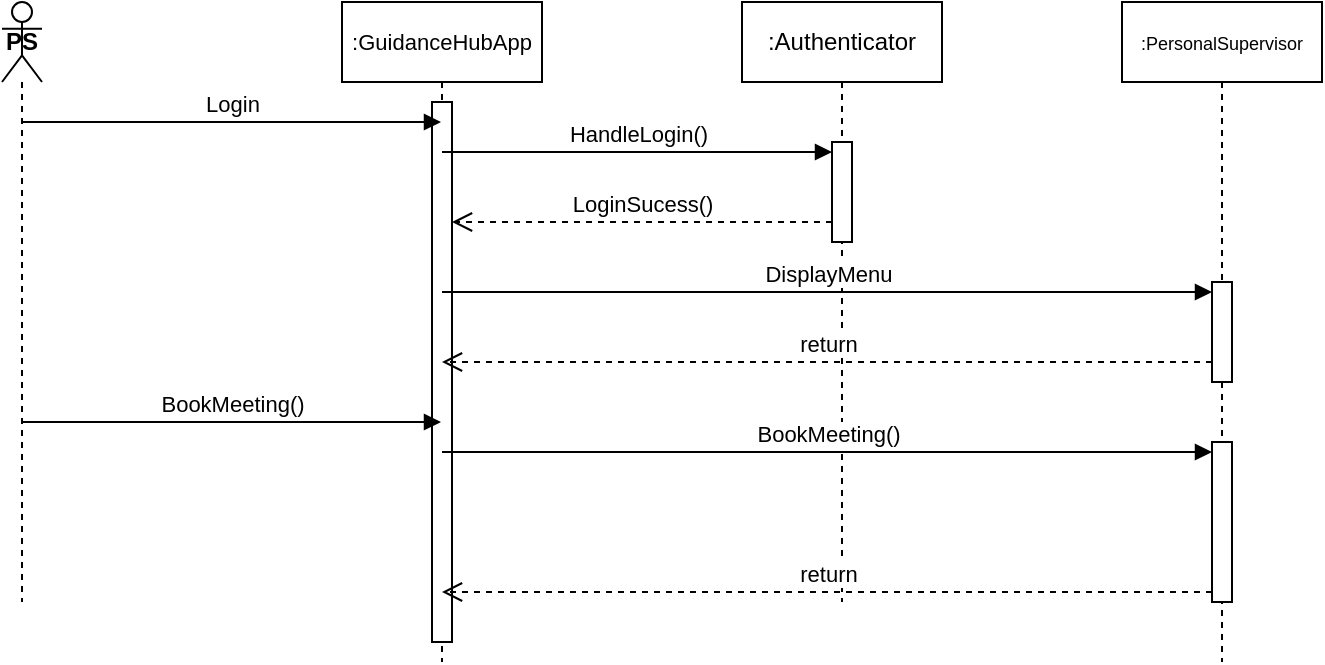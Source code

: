 <mxfile version="24.8.6">
  <diagram name="Page-1" id="cveSuQsT03bHkt9l-vRi">
    <mxGraphModel dx="1194" dy="535" grid="1" gridSize="10" guides="1" tooltips="1" connect="1" arrows="1" fold="1" page="1" pageScale="1" pageWidth="850" pageHeight="1100" math="0" shadow="0">
      <root>
        <mxCell id="0" />
        <mxCell id="1" parent="0" />
        <mxCell id="U-_G4VdXuvLNX7Pdqzyl-1" value="&lt;font style=&quot;font-size: 11px;&quot;&gt;:GuidanceHubApp&lt;/font&gt;" style="shape=umlLifeline;perimeter=lifelinePerimeter;whiteSpace=wrap;html=1;container=1;dropTarget=0;collapsible=0;recursiveResize=0;outlineConnect=0;portConstraint=eastwest;newEdgeStyle={&quot;curved&quot;:0,&quot;rounded&quot;:0};" vertex="1" parent="1">
          <mxGeometry x="240" y="40" width="100" height="330" as="geometry" />
        </mxCell>
        <mxCell id="U-_G4VdXuvLNX7Pdqzyl-2" value="" style="html=1;points=[[0,0,0,0,5],[0,1,0,0,-5],[1,0,0,0,5],[1,1,0,0,-5]];perimeter=orthogonalPerimeter;outlineConnect=0;targetShapes=umlLifeline;portConstraint=eastwest;newEdgeStyle={&quot;curved&quot;:0,&quot;rounded&quot;:0};" vertex="1" parent="U-_G4VdXuvLNX7Pdqzyl-1">
          <mxGeometry x="45" y="50" width="10" height="270" as="geometry" />
        </mxCell>
        <mxCell id="U-_G4VdXuvLNX7Pdqzyl-3" value=":Authenticator" style="shape=umlLifeline;perimeter=lifelinePerimeter;whiteSpace=wrap;html=1;container=1;dropTarget=0;collapsible=0;recursiveResize=0;outlineConnect=0;portConstraint=eastwest;newEdgeStyle={&quot;curved&quot;:0,&quot;rounded&quot;:0};" vertex="1" parent="1">
          <mxGeometry x="440" y="40" width="100" height="300" as="geometry" />
        </mxCell>
        <mxCell id="U-_G4VdXuvLNX7Pdqzyl-4" value="" style="html=1;points=[[0,0,0,0,5],[0,1,0,0,-5],[1,0,0,0,5],[1,1,0,0,-5]];perimeter=orthogonalPerimeter;outlineConnect=0;targetShapes=umlLifeline;portConstraint=eastwest;newEdgeStyle={&quot;curved&quot;:0,&quot;rounded&quot;:0};" vertex="1" parent="U-_G4VdXuvLNX7Pdqzyl-3">
          <mxGeometry x="45" y="70" width="10" height="50" as="geometry" />
        </mxCell>
        <mxCell id="U-_G4VdXuvLNX7Pdqzyl-5" value="&lt;font style=&quot;font-size: 9px;&quot;&gt;:PersonalSupervisor&lt;/font&gt;" style="shape=umlLifeline;perimeter=lifelinePerimeter;whiteSpace=wrap;html=1;container=1;dropTarget=0;collapsible=0;recursiveResize=0;outlineConnect=0;portConstraint=eastwest;newEdgeStyle={&quot;curved&quot;:0,&quot;rounded&quot;:0};" vertex="1" parent="1">
          <mxGeometry x="630" y="40" width="100" height="330" as="geometry" />
        </mxCell>
        <mxCell id="U-_G4VdXuvLNX7Pdqzyl-6" value="" style="html=1;points=[[0,0,0,0,5],[0,1,0,0,-5],[1,0,0,0,5],[1,1,0,0,-5]];perimeter=orthogonalPerimeter;outlineConnect=0;targetShapes=umlLifeline;portConstraint=eastwest;newEdgeStyle={&quot;curved&quot;:0,&quot;rounded&quot;:0};" vertex="1" parent="U-_G4VdXuvLNX7Pdqzyl-5">
          <mxGeometry x="45" y="140" width="10" height="50" as="geometry" />
        </mxCell>
        <mxCell id="U-_G4VdXuvLNX7Pdqzyl-7" value="" style="html=1;points=[[0,0,0,0,5],[0,1,0,0,-5],[1,0,0,0,5],[1,1,0,0,-5]];perimeter=orthogonalPerimeter;outlineConnect=0;targetShapes=umlLifeline;portConstraint=eastwest;newEdgeStyle={&quot;curved&quot;:0,&quot;rounded&quot;:0};" vertex="1" parent="U-_G4VdXuvLNX7Pdqzyl-5">
          <mxGeometry x="45" y="220" width="10" height="80" as="geometry" />
        </mxCell>
        <mxCell id="U-_G4VdXuvLNX7Pdqzyl-8" value="&lt;b style=&quot;&quot;&gt;&lt;font style=&quot;font-size: 12px;&quot;&gt;PS&lt;/font&gt;&lt;/b&gt;" style="shape=umlLifeline;perimeter=lifelinePerimeter;whiteSpace=wrap;html=1;container=1;dropTarget=0;collapsible=0;recursiveResize=0;outlineConnect=0;portConstraint=eastwest;newEdgeStyle={&quot;curved&quot;:0,&quot;rounded&quot;:0};participant=umlActor;" vertex="1" parent="1">
          <mxGeometry x="70" y="40" width="20" height="300" as="geometry" />
        </mxCell>
        <mxCell id="U-_G4VdXuvLNX7Pdqzyl-9" value="HandleLogin()" style="html=1;verticalAlign=bottom;endArrow=block;curved=0;rounded=0;entryX=0;entryY=0;entryDx=0;entryDy=5;" edge="1" parent="1" source="U-_G4VdXuvLNX7Pdqzyl-1" target="U-_G4VdXuvLNX7Pdqzyl-4">
          <mxGeometry relative="1" as="geometry">
            <mxPoint x="320" y="125" as="sourcePoint" />
          </mxGeometry>
        </mxCell>
        <mxCell id="U-_G4VdXuvLNX7Pdqzyl-10" value="LoginSucess()" style="html=1;verticalAlign=bottom;endArrow=open;dashed=1;endSize=8;curved=0;rounded=0;exitX=0;exitY=1;exitDx=0;exitDy=-5;" edge="1" parent="1">
          <mxGeometry relative="1" as="geometry">
            <mxPoint x="295" y="150" as="targetPoint" />
            <mxPoint x="485" y="150" as="sourcePoint" />
          </mxGeometry>
        </mxCell>
        <mxCell id="U-_G4VdXuvLNX7Pdqzyl-11" value="DisplayMenu" style="html=1;verticalAlign=bottom;endArrow=block;curved=0;rounded=0;entryX=0;entryY=0;entryDx=0;entryDy=5;" edge="1" parent="1" source="U-_G4VdXuvLNX7Pdqzyl-1" target="U-_G4VdXuvLNX7Pdqzyl-6">
          <mxGeometry relative="1" as="geometry">
            <mxPoint x="310" y="205" as="sourcePoint" />
          </mxGeometry>
        </mxCell>
        <mxCell id="U-_G4VdXuvLNX7Pdqzyl-12" value="return" style="html=1;verticalAlign=bottom;endArrow=open;dashed=1;endSize=8;curved=0;rounded=0;" edge="1" parent="1" source="U-_G4VdXuvLNX7Pdqzyl-6">
          <mxGeometry relative="1" as="geometry">
            <mxPoint x="290" y="220" as="targetPoint" />
            <mxPoint x="360" y="220" as="sourcePoint" />
          </mxGeometry>
        </mxCell>
        <mxCell id="U-_G4VdXuvLNX7Pdqzyl-13" value="Login" style="html=1;verticalAlign=bottom;endArrow=block;curved=0;rounded=0;" edge="1" parent="1" target="U-_G4VdXuvLNX7Pdqzyl-1">
          <mxGeometry width="80" relative="1" as="geometry">
            <mxPoint x="80" y="100" as="sourcePoint" />
            <mxPoint x="160" y="100" as="targetPoint" />
          </mxGeometry>
        </mxCell>
        <mxCell id="U-_G4VdXuvLNX7Pdqzyl-14" value="BookMeeting()" style="html=1;verticalAlign=bottom;endArrow=block;curved=0;rounded=0;" edge="1" parent="1" target="U-_G4VdXuvLNX7Pdqzyl-1">
          <mxGeometry x="0.002" width="80" relative="1" as="geometry">
            <mxPoint x="80" y="250" as="sourcePoint" />
            <mxPoint x="160" y="250" as="targetPoint" />
            <mxPoint as="offset" />
          </mxGeometry>
        </mxCell>
        <mxCell id="U-_G4VdXuvLNX7Pdqzyl-15" value="BookMeeting()" style="html=1;verticalAlign=bottom;endArrow=block;curved=0;rounded=0;entryX=0;entryY=0;entryDx=0;entryDy=5;" edge="1" parent="1" target="U-_G4VdXuvLNX7Pdqzyl-7">
          <mxGeometry x="0.003" relative="1" as="geometry">
            <mxPoint x="290" y="265" as="sourcePoint" />
            <mxPoint as="offset" />
          </mxGeometry>
        </mxCell>
        <mxCell id="U-_G4VdXuvLNX7Pdqzyl-16" value="return" style="html=1;verticalAlign=bottom;endArrow=open;dashed=1;endSize=8;curved=0;rounded=0;exitX=0;exitY=1;exitDx=0;exitDy=-5;" edge="1" parent="1" source="U-_G4VdXuvLNX7Pdqzyl-7">
          <mxGeometry relative="1" as="geometry">
            <mxPoint x="290" y="335" as="targetPoint" />
          </mxGeometry>
        </mxCell>
      </root>
    </mxGraphModel>
  </diagram>
</mxfile>
